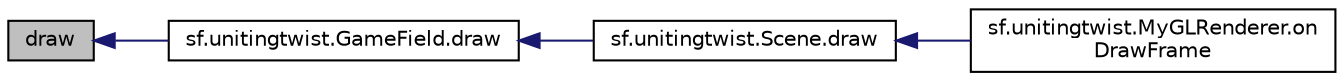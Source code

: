 digraph "draw"
{
  edge [fontname="Helvetica",fontsize="10",labelfontname="Helvetica",labelfontsize="10"];
  node [fontname="Helvetica",fontsize="10",shape=record];
  rankdir="LR";
  Node16 [label="draw",height=0.2,width=0.4,color="black", fillcolor="grey75", style="filled", fontcolor="black"];
  Node16 -> Node17 [dir="back",color="midnightblue",fontsize="10",style="solid",fontname="Helvetica"];
  Node17 [label="sf.unitingtwist.GameField.draw",height=0.2,width=0.4,color="black", fillcolor="white", style="filled",URL="$classsf_1_1unitingtwist_1_1_game_field.html#ace8a0d2a4e41b6d83897d48fd91a7ab3"];
  Node17 -> Node18 [dir="back",color="midnightblue",fontsize="10",style="solid",fontname="Helvetica"];
  Node18 [label="sf.unitingtwist.Scene.draw",height=0.2,width=0.4,color="black", fillcolor="white", style="filled",URL="$classsf_1_1unitingtwist_1_1_scene.html#ace8a0d2a4e41b6d83897d48fd91a7ab3"];
  Node18 -> Node19 [dir="back",color="midnightblue",fontsize="10",style="solid",fontname="Helvetica"];
  Node19 [label="sf.unitingtwist.MyGLRenderer.on\lDrawFrame",height=0.2,width=0.4,color="black", fillcolor="white", style="filled",URL="$classsf_1_1unitingtwist_1_1_my_g_l_renderer.html#aba4bf3428902adb204d17703e7afcbc9"];
}
